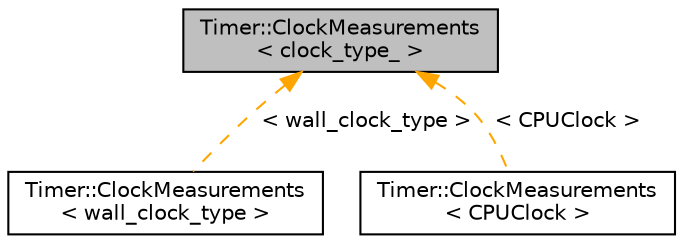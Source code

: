 digraph "Timer::ClockMeasurements&lt; clock_type_ &gt;"
{
 // LATEX_PDF_SIZE
  edge [fontname="Helvetica",fontsize="10",labelfontname="Helvetica",labelfontsize="10"];
  node [fontname="Helvetica",fontsize="10",shape=record];
  Node1 [label="Timer::ClockMeasurements\l\< clock_type_ \>",height=0.2,width=0.4,color="black", fillcolor="grey75", style="filled", fontcolor="black",tooltip=" "];
  Node1 -> Node2 [dir="back",color="orange",fontsize="10",style="dashed",label=" \< wall_clock_type \>" ,fontname="Helvetica"];
  Node2 [label="Timer::ClockMeasurements\l\< wall_clock_type \>",height=0.2,width=0.4,color="black", fillcolor="white", style="filled",URL="$structTimer_1_1ClockMeasurements.html",tooltip=" "];
  Node1 -> Node3 [dir="back",color="orange",fontsize="10",style="dashed",label=" \< CPUClock \>" ,fontname="Helvetica"];
  Node3 [label="Timer::ClockMeasurements\l\< CPUClock \>",height=0.2,width=0.4,color="black", fillcolor="white", style="filled",URL="$structTimer_1_1ClockMeasurements.html",tooltip=" "];
}
